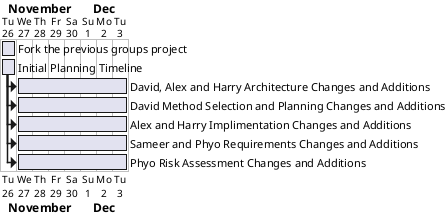 @startgantt
[Fork the previous groups project] as [Prj1] requires 1 days
[Initial Planning Timeline] as [Plan1] requires 1 days
[David, Alex and Harry Architecture Changes and Additions] as [Arch2] requires 7 days
[David Method Selection and Planning Changes and Additions] as [Plan2] requires 7 days
[Alex and Harry Implimentation Changes and Additions] as [Imp2] requires 7 days
[Sameer and Phyo Requirements Changes and Additions] as [Req2] requires 7 days
[Phyo Risk Assessment Changes and Additions] as [Risk2] requires 7 days

Project starts 2024-11-26
[Prj1] starts 2024-11-26
[Plan1] starts 2024-11-26
[Arch2] starts at [Plan1]'s end
[Plan2] starts at [Plan1]'s end
[Imp2] starts at [Plan1]'s end
[Req2] starts at [Plan1]'s end
[Risk2] starts at [Plan1]'s end
@endgantt
